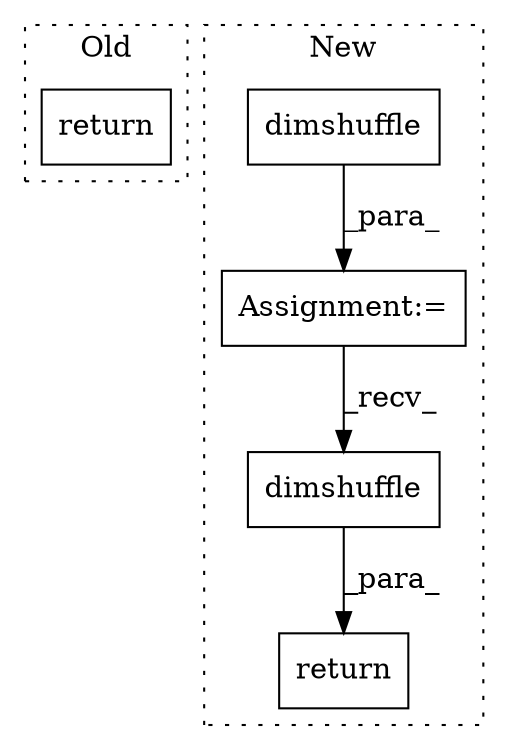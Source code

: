 digraph G {
subgraph cluster0 {
1 [label="return" a="41" s="9984" l="7" shape="box"];
label = "Old";
style="dotted";
}
subgraph cluster1 {
2 [label="dimshuffle" a="32" s="10517,10543" l="11,1" shape="box"];
3 [label="return" a="41" s="10762" l="7" shape="box"];
4 [label="Assignment:=" a="7" s="10570" l="1" shape="box"];
5 [label="dimshuffle" a="32" s="10715,10741" l="11,1" shape="box"];
label = "New";
style="dotted";
}
2 -> 4 [label="_para_"];
4 -> 5 [label="_recv_"];
5 -> 3 [label="_para_"];
}